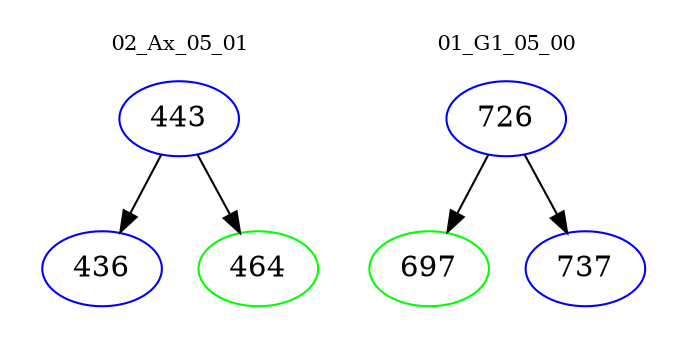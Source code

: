 digraph{
subgraph cluster_0 {
color = white
label = "02_Ax_05_01";
fontsize=10;
T0_443 [label="443", color="blue"]
T0_443 -> T0_436 [color="black"]
T0_436 [label="436", color="blue"]
T0_443 -> T0_464 [color="black"]
T0_464 [label="464", color="green"]
}
subgraph cluster_1 {
color = white
label = "01_G1_05_00";
fontsize=10;
T1_726 [label="726", color="blue"]
T1_726 -> T1_697 [color="black"]
T1_697 [label="697", color="green"]
T1_726 -> T1_737 [color="black"]
T1_737 [label="737", color="blue"]
}
}
